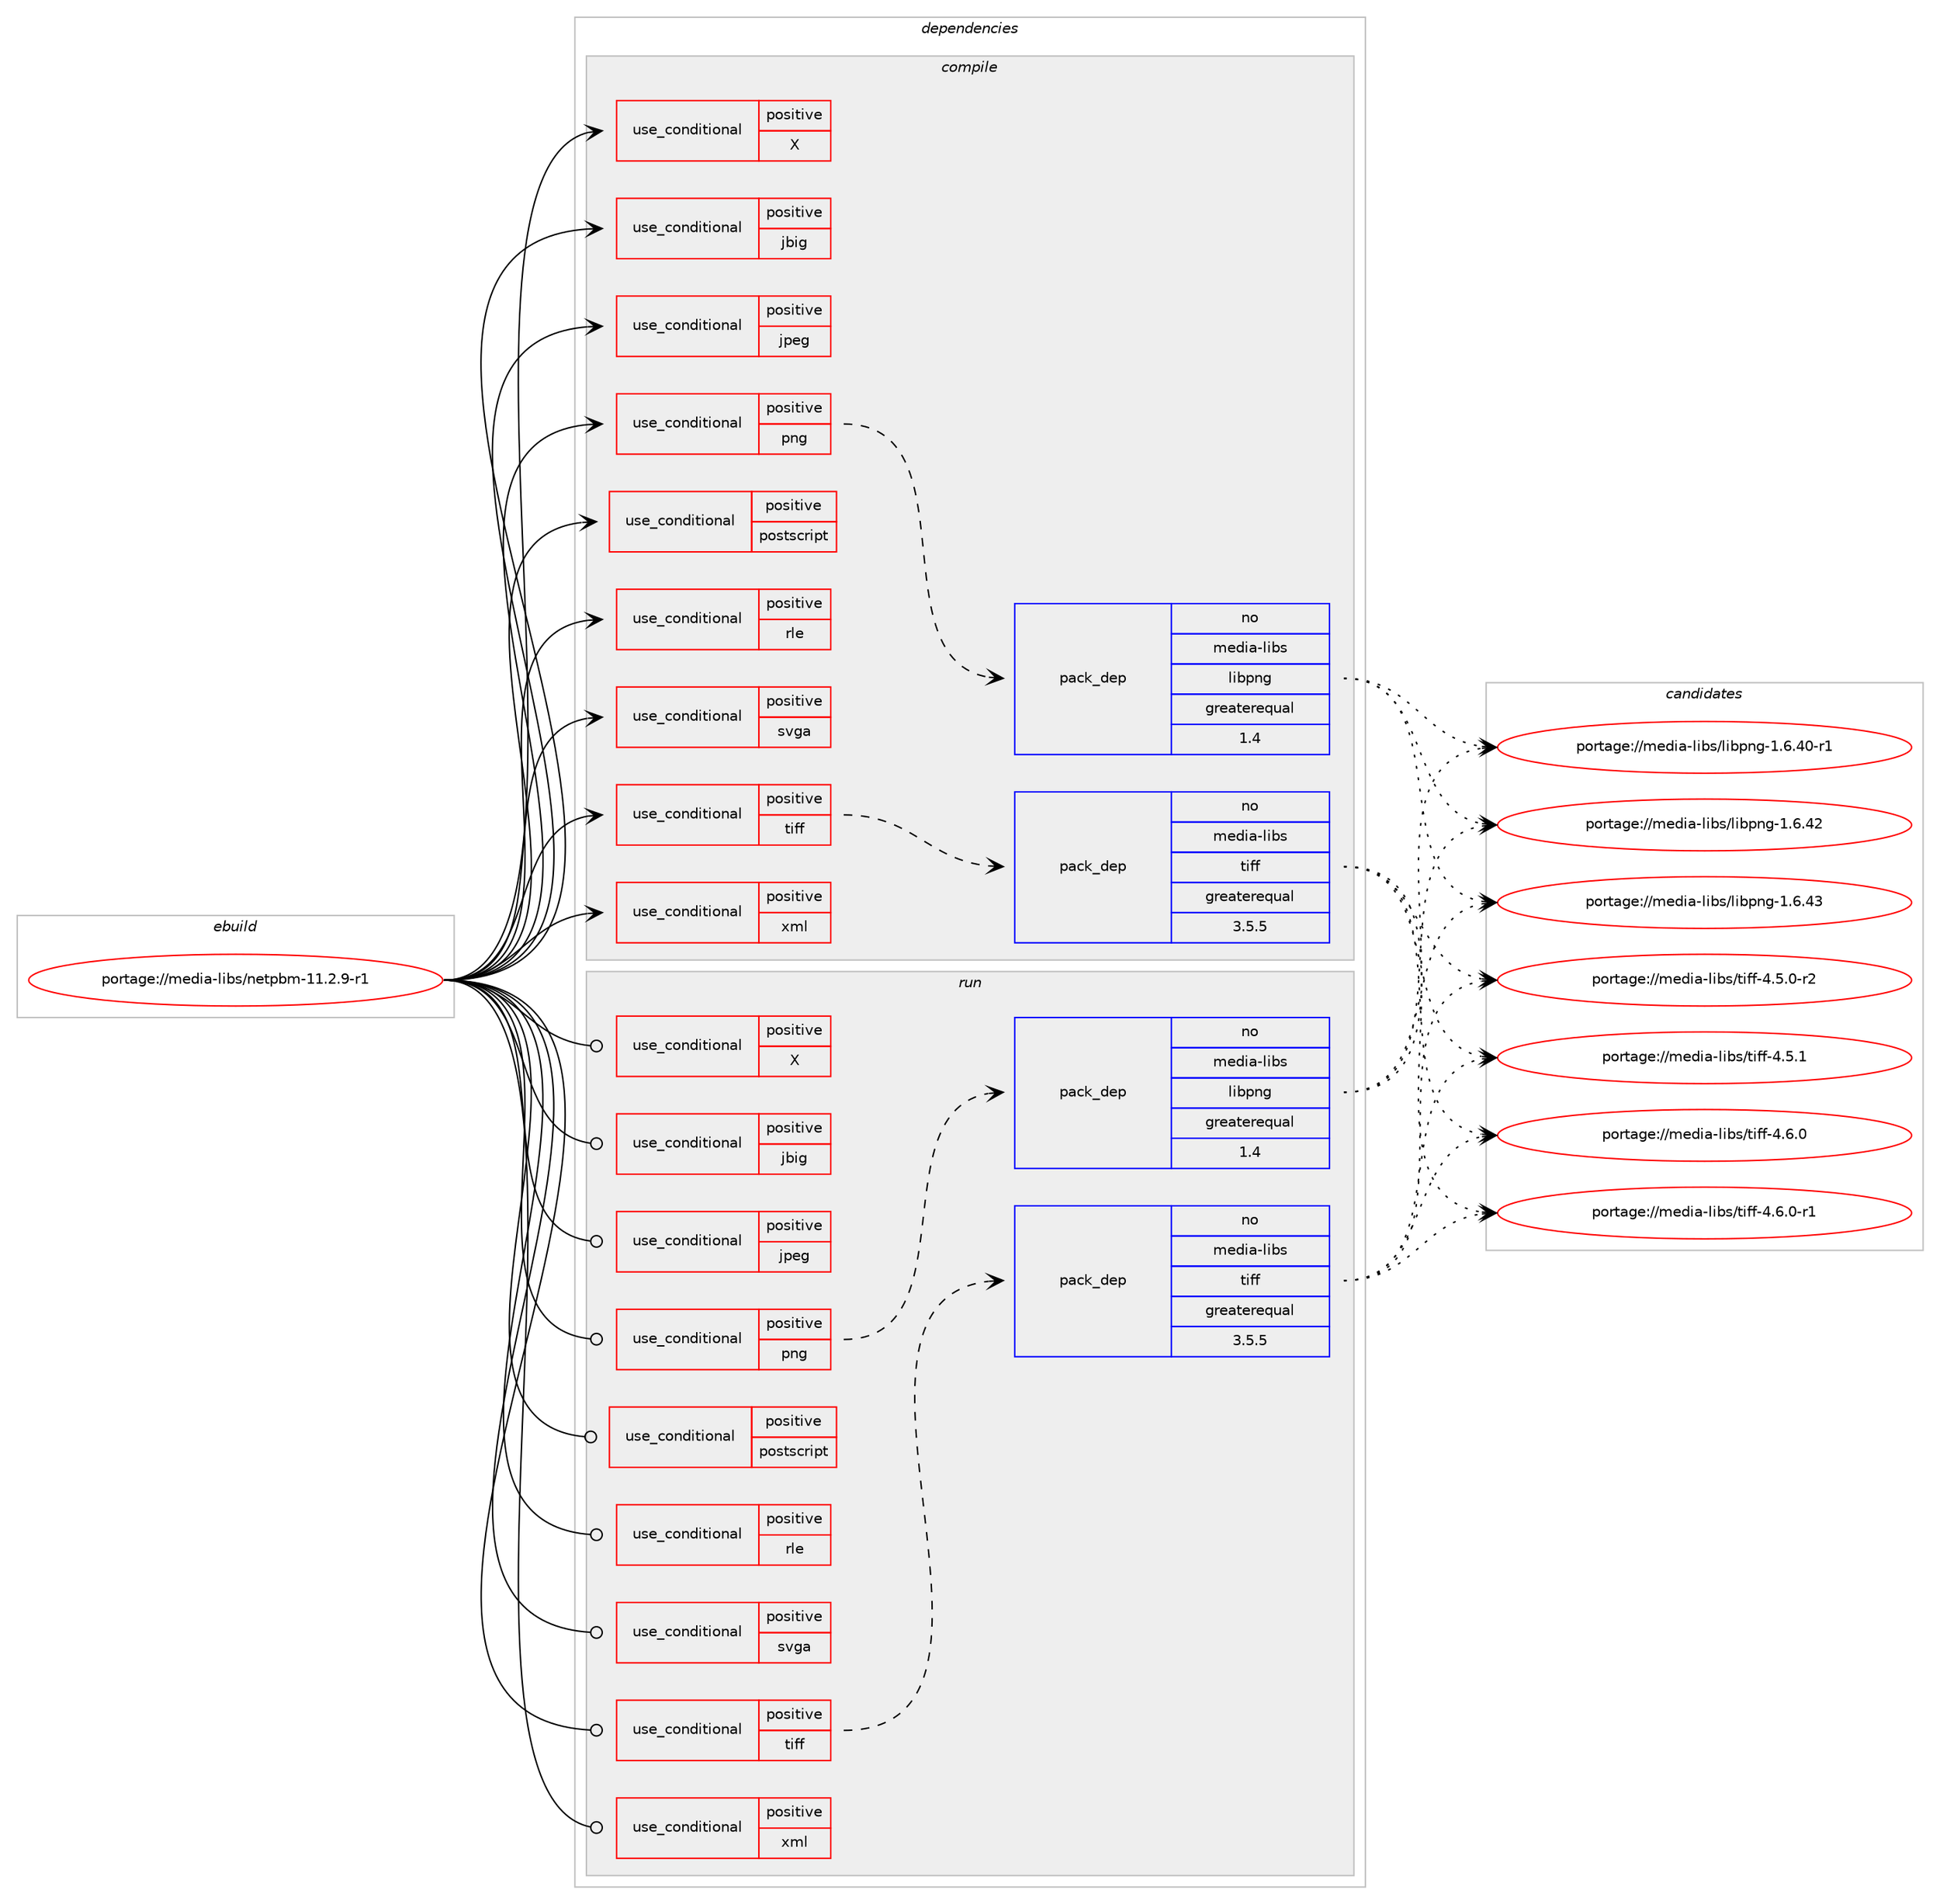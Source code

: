 digraph prolog {

# *************
# Graph options
# *************

newrank=true;
concentrate=true;
compound=true;
graph [rankdir=LR,fontname=Helvetica,fontsize=10,ranksep=1.5];#, ranksep=2.5, nodesep=0.2];
edge  [arrowhead=vee];
node  [fontname=Helvetica,fontsize=10];

# **********
# The ebuild
# **********

subgraph cluster_leftcol {
color=gray;
rank=same;
label=<<i>ebuild</i>>;
id [label="portage://media-libs/netpbm-11.2.9-r1", color=red, width=4, href="../media-libs/netpbm-11.2.9-r1.svg"];
}

# ****************
# The dependencies
# ****************

subgraph cluster_midcol {
color=gray;
label=<<i>dependencies</i>>;
subgraph cluster_compile {
fillcolor="#eeeeee";
style=filled;
label=<<i>compile</i>>;
subgraph cond75006 {
dependency157675 [label=<<TABLE BORDER="0" CELLBORDER="1" CELLSPACING="0" CELLPADDING="4"><TR><TD ROWSPAN="3" CELLPADDING="10">use_conditional</TD></TR><TR><TD>positive</TD></TR><TR><TD>X</TD></TR></TABLE>>, shape=none, color=red];
# *** BEGIN UNKNOWN DEPENDENCY TYPE (TODO) ***
# dependency157675 -> package_dependency(portage://media-libs/netpbm-11.2.9-r1,install,no,x11-libs,libX11,none,[,,],[],[])
# *** END UNKNOWN DEPENDENCY TYPE (TODO) ***

}
id:e -> dependency157675:w [weight=20,style="solid",arrowhead="vee"];
subgraph cond75007 {
dependency157676 [label=<<TABLE BORDER="0" CELLBORDER="1" CELLSPACING="0" CELLPADDING="4"><TR><TD ROWSPAN="3" CELLPADDING="10">use_conditional</TD></TR><TR><TD>positive</TD></TR><TR><TD>jbig</TD></TR></TABLE>>, shape=none, color=red];
# *** BEGIN UNKNOWN DEPENDENCY TYPE (TODO) ***
# dependency157676 -> package_dependency(portage://media-libs/netpbm-11.2.9-r1,install,no,media-libs,jbigkit,none,[,,],any_same_slot,[])
# *** END UNKNOWN DEPENDENCY TYPE (TODO) ***

}
id:e -> dependency157676:w [weight=20,style="solid",arrowhead="vee"];
subgraph cond75008 {
dependency157677 [label=<<TABLE BORDER="0" CELLBORDER="1" CELLSPACING="0" CELLPADDING="4"><TR><TD ROWSPAN="3" CELLPADDING="10">use_conditional</TD></TR><TR><TD>positive</TD></TR><TR><TD>jpeg</TD></TR></TABLE>>, shape=none, color=red];
# *** BEGIN UNKNOWN DEPENDENCY TYPE (TODO) ***
# dependency157677 -> package_dependency(portage://media-libs/netpbm-11.2.9-r1,install,no,media-libs,libjpeg-turbo,none,[,,],any_same_slot,[use(optenable(static-libs),none)])
# *** END UNKNOWN DEPENDENCY TYPE (TODO) ***

}
id:e -> dependency157677:w [weight=20,style="solid",arrowhead="vee"];
subgraph cond75009 {
dependency157678 [label=<<TABLE BORDER="0" CELLBORDER="1" CELLSPACING="0" CELLPADDING="4"><TR><TD ROWSPAN="3" CELLPADDING="10">use_conditional</TD></TR><TR><TD>positive</TD></TR><TR><TD>png</TD></TR></TABLE>>, shape=none, color=red];
subgraph pack80352 {
dependency157679 [label=<<TABLE BORDER="0" CELLBORDER="1" CELLSPACING="0" CELLPADDING="4" WIDTH="220"><TR><TD ROWSPAN="6" CELLPADDING="30">pack_dep</TD></TR><TR><TD WIDTH="110">no</TD></TR><TR><TD>media-libs</TD></TR><TR><TD>libpng</TD></TR><TR><TD>greaterequal</TD></TR><TR><TD>1.4</TD></TR></TABLE>>, shape=none, color=blue];
}
dependency157678:e -> dependency157679:w [weight=20,style="dashed",arrowhead="vee"];
# *** BEGIN UNKNOWN DEPENDENCY TYPE (TODO) ***
# dependency157678 -> package_dependency(portage://media-libs/netpbm-11.2.9-r1,install,no,sys-libs,zlib,none,[,,],[],[])
# *** END UNKNOWN DEPENDENCY TYPE (TODO) ***

}
id:e -> dependency157678:w [weight=20,style="solid",arrowhead="vee"];
subgraph cond75010 {
dependency157680 [label=<<TABLE BORDER="0" CELLBORDER="1" CELLSPACING="0" CELLPADDING="4"><TR><TD ROWSPAN="3" CELLPADDING="10">use_conditional</TD></TR><TR><TD>positive</TD></TR><TR><TD>postscript</TD></TR></TABLE>>, shape=none, color=red];
# *** BEGIN UNKNOWN DEPENDENCY TYPE (TODO) ***
# dependency157680 -> package_dependency(portage://media-libs/netpbm-11.2.9-r1,install,no,app-text,ghostscript-gpl,none,[,,],[],[])
# *** END UNKNOWN DEPENDENCY TYPE (TODO) ***

# *** BEGIN UNKNOWN DEPENDENCY TYPE (TODO) ***
# dependency157680 -> package_dependency(portage://media-libs/netpbm-11.2.9-r1,install,no,sys-libs,zlib,none,[,,],[],[])
# *** END UNKNOWN DEPENDENCY TYPE (TODO) ***

}
id:e -> dependency157680:w [weight=20,style="solid",arrowhead="vee"];
subgraph cond75011 {
dependency157681 [label=<<TABLE BORDER="0" CELLBORDER="1" CELLSPACING="0" CELLPADDING="4"><TR><TD ROWSPAN="3" CELLPADDING="10">use_conditional</TD></TR><TR><TD>positive</TD></TR><TR><TD>rle</TD></TR></TABLE>>, shape=none, color=red];
# *** BEGIN UNKNOWN DEPENDENCY TYPE (TODO) ***
# dependency157681 -> package_dependency(portage://media-libs/netpbm-11.2.9-r1,install,no,media-libs,urt,none,[,,],any_same_slot,[])
# *** END UNKNOWN DEPENDENCY TYPE (TODO) ***

}
id:e -> dependency157681:w [weight=20,style="solid",arrowhead="vee"];
subgraph cond75012 {
dependency157682 [label=<<TABLE BORDER="0" CELLBORDER="1" CELLSPACING="0" CELLPADDING="4"><TR><TD ROWSPAN="3" CELLPADDING="10">use_conditional</TD></TR><TR><TD>positive</TD></TR><TR><TD>svga</TD></TR></TABLE>>, shape=none, color=red];
# *** BEGIN UNKNOWN DEPENDENCY TYPE (TODO) ***
# dependency157682 -> package_dependency(portage://media-libs/netpbm-11.2.9-r1,install,no,media-libs,svgalib,none,[,,],[],[])
# *** END UNKNOWN DEPENDENCY TYPE (TODO) ***

}
id:e -> dependency157682:w [weight=20,style="solid",arrowhead="vee"];
subgraph cond75013 {
dependency157683 [label=<<TABLE BORDER="0" CELLBORDER="1" CELLSPACING="0" CELLPADDING="4"><TR><TD ROWSPAN="3" CELLPADDING="10">use_conditional</TD></TR><TR><TD>positive</TD></TR><TR><TD>tiff</TD></TR></TABLE>>, shape=none, color=red];
subgraph pack80353 {
dependency157684 [label=<<TABLE BORDER="0" CELLBORDER="1" CELLSPACING="0" CELLPADDING="4" WIDTH="220"><TR><TD ROWSPAN="6" CELLPADDING="30">pack_dep</TD></TR><TR><TD WIDTH="110">no</TD></TR><TR><TD>media-libs</TD></TR><TR><TD>tiff</TD></TR><TR><TD>greaterequal</TD></TR><TR><TD>3.5.5</TD></TR></TABLE>>, shape=none, color=blue];
}
dependency157683:e -> dependency157684:w [weight=20,style="dashed",arrowhead="vee"];
}
id:e -> dependency157683:w [weight=20,style="solid",arrowhead="vee"];
subgraph cond75014 {
dependency157685 [label=<<TABLE BORDER="0" CELLBORDER="1" CELLSPACING="0" CELLPADDING="4"><TR><TD ROWSPAN="3" CELLPADDING="10">use_conditional</TD></TR><TR><TD>positive</TD></TR><TR><TD>xml</TD></TR></TABLE>>, shape=none, color=red];
# *** BEGIN UNKNOWN DEPENDENCY TYPE (TODO) ***
# dependency157685 -> package_dependency(portage://media-libs/netpbm-11.2.9-r1,install,no,dev-libs,libxml2,none,[,,],[],[])
# *** END UNKNOWN DEPENDENCY TYPE (TODO) ***

}
id:e -> dependency157685:w [weight=20,style="solid",arrowhead="vee"];
# *** BEGIN UNKNOWN DEPENDENCY TYPE (TODO) ***
# id -> package_dependency(portage://media-libs/netpbm-11.2.9-r1,install,no,dev-lang,perl,none,[,,],[],[])
# *** END UNKNOWN DEPENDENCY TYPE (TODO) ***

# *** BEGIN UNKNOWN DEPENDENCY TYPE (TODO) ***
# id -> package_dependency(portage://media-libs/netpbm-11.2.9-r1,install,no,x11-base,xorg-proto,none,[,,],[],[])
# *** END UNKNOWN DEPENDENCY TYPE (TODO) ***

}
subgraph cluster_compileandrun {
fillcolor="#eeeeee";
style=filled;
label=<<i>compile and run</i>>;
}
subgraph cluster_run {
fillcolor="#eeeeee";
style=filled;
label=<<i>run</i>>;
subgraph cond75015 {
dependency157686 [label=<<TABLE BORDER="0" CELLBORDER="1" CELLSPACING="0" CELLPADDING="4"><TR><TD ROWSPAN="3" CELLPADDING="10">use_conditional</TD></TR><TR><TD>positive</TD></TR><TR><TD>X</TD></TR></TABLE>>, shape=none, color=red];
# *** BEGIN UNKNOWN DEPENDENCY TYPE (TODO) ***
# dependency157686 -> package_dependency(portage://media-libs/netpbm-11.2.9-r1,run,no,x11-libs,libX11,none,[,,],[],[])
# *** END UNKNOWN DEPENDENCY TYPE (TODO) ***

}
id:e -> dependency157686:w [weight=20,style="solid",arrowhead="odot"];
subgraph cond75016 {
dependency157687 [label=<<TABLE BORDER="0" CELLBORDER="1" CELLSPACING="0" CELLPADDING="4"><TR><TD ROWSPAN="3" CELLPADDING="10">use_conditional</TD></TR><TR><TD>positive</TD></TR><TR><TD>jbig</TD></TR></TABLE>>, shape=none, color=red];
# *** BEGIN UNKNOWN DEPENDENCY TYPE (TODO) ***
# dependency157687 -> package_dependency(portage://media-libs/netpbm-11.2.9-r1,run,no,media-libs,jbigkit,none,[,,],any_same_slot,[])
# *** END UNKNOWN DEPENDENCY TYPE (TODO) ***

}
id:e -> dependency157687:w [weight=20,style="solid",arrowhead="odot"];
subgraph cond75017 {
dependency157688 [label=<<TABLE BORDER="0" CELLBORDER="1" CELLSPACING="0" CELLPADDING="4"><TR><TD ROWSPAN="3" CELLPADDING="10">use_conditional</TD></TR><TR><TD>positive</TD></TR><TR><TD>jpeg</TD></TR></TABLE>>, shape=none, color=red];
# *** BEGIN UNKNOWN DEPENDENCY TYPE (TODO) ***
# dependency157688 -> package_dependency(portage://media-libs/netpbm-11.2.9-r1,run,no,media-libs,libjpeg-turbo,none,[,,],any_same_slot,[use(optenable(static-libs),none)])
# *** END UNKNOWN DEPENDENCY TYPE (TODO) ***

}
id:e -> dependency157688:w [weight=20,style="solid",arrowhead="odot"];
subgraph cond75018 {
dependency157689 [label=<<TABLE BORDER="0" CELLBORDER="1" CELLSPACING="0" CELLPADDING="4"><TR><TD ROWSPAN="3" CELLPADDING="10">use_conditional</TD></TR><TR><TD>positive</TD></TR><TR><TD>png</TD></TR></TABLE>>, shape=none, color=red];
subgraph pack80354 {
dependency157690 [label=<<TABLE BORDER="0" CELLBORDER="1" CELLSPACING="0" CELLPADDING="4" WIDTH="220"><TR><TD ROWSPAN="6" CELLPADDING="30">pack_dep</TD></TR><TR><TD WIDTH="110">no</TD></TR><TR><TD>media-libs</TD></TR><TR><TD>libpng</TD></TR><TR><TD>greaterequal</TD></TR><TR><TD>1.4</TD></TR></TABLE>>, shape=none, color=blue];
}
dependency157689:e -> dependency157690:w [weight=20,style="dashed",arrowhead="vee"];
# *** BEGIN UNKNOWN DEPENDENCY TYPE (TODO) ***
# dependency157689 -> package_dependency(portage://media-libs/netpbm-11.2.9-r1,run,no,sys-libs,zlib,none,[,,],[],[])
# *** END UNKNOWN DEPENDENCY TYPE (TODO) ***

}
id:e -> dependency157689:w [weight=20,style="solid",arrowhead="odot"];
subgraph cond75019 {
dependency157691 [label=<<TABLE BORDER="0" CELLBORDER="1" CELLSPACING="0" CELLPADDING="4"><TR><TD ROWSPAN="3" CELLPADDING="10">use_conditional</TD></TR><TR><TD>positive</TD></TR><TR><TD>postscript</TD></TR></TABLE>>, shape=none, color=red];
# *** BEGIN UNKNOWN DEPENDENCY TYPE (TODO) ***
# dependency157691 -> package_dependency(portage://media-libs/netpbm-11.2.9-r1,run,no,app-text,ghostscript-gpl,none,[,,],[],[])
# *** END UNKNOWN DEPENDENCY TYPE (TODO) ***

# *** BEGIN UNKNOWN DEPENDENCY TYPE (TODO) ***
# dependency157691 -> package_dependency(portage://media-libs/netpbm-11.2.9-r1,run,no,sys-libs,zlib,none,[,,],[],[])
# *** END UNKNOWN DEPENDENCY TYPE (TODO) ***

}
id:e -> dependency157691:w [weight=20,style="solid",arrowhead="odot"];
subgraph cond75020 {
dependency157692 [label=<<TABLE BORDER="0" CELLBORDER="1" CELLSPACING="0" CELLPADDING="4"><TR><TD ROWSPAN="3" CELLPADDING="10">use_conditional</TD></TR><TR><TD>positive</TD></TR><TR><TD>rle</TD></TR></TABLE>>, shape=none, color=red];
# *** BEGIN UNKNOWN DEPENDENCY TYPE (TODO) ***
# dependency157692 -> package_dependency(portage://media-libs/netpbm-11.2.9-r1,run,no,media-libs,urt,none,[,,],any_same_slot,[])
# *** END UNKNOWN DEPENDENCY TYPE (TODO) ***

}
id:e -> dependency157692:w [weight=20,style="solid",arrowhead="odot"];
subgraph cond75021 {
dependency157693 [label=<<TABLE BORDER="0" CELLBORDER="1" CELLSPACING="0" CELLPADDING="4"><TR><TD ROWSPAN="3" CELLPADDING="10">use_conditional</TD></TR><TR><TD>positive</TD></TR><TR><TD>svga</TD></TR></TABLE>>, shape=none, color=red];
# *** BEGIN UNKNOWN DEPENDENCY TYPE (TODO) ***
# dependency157693 -> package_dependency(portage://media-libs/netpbm-11.2.9-r1,run,no,media-libs,svgalib,none,[,,],[],[])
# *** END UNKNOWN DEPENDENCY TYPE (TODO) ***

}
id:e -> dependency157693:w [weight=20,style="solid",arrowhead="odot"];
subgraph cond75022 {
dependency157694 [label=<<TABLE BORDER="0" CELLBORDER="1" CELLSPACING="0" CELLPADDING="4"><TR><TD ROWSPAN="3" CELLPADDING="10">use_conditional</TD></TR><TR><TD>positive</TD></TR><TR><TD>tiff</TD></TR></TABLE>>, shape=none, color=red];
subgraph pack80355 {
dependency157695 [label=<<TABLE BORDER="0" CELLBORDER="1" CELLSPACING="0" CELLPADDING="4" WIDTH="220"><TR><TD ROWSPAN="6" CELLPADDING="30">pack_dep</TD></TR><TR><TD WIDTH="110">no</TD></TR><TR><TD>media-libs</TD></TR><TR><TD>tiff</TD></TR><TR><TD>greaterequal</TD></TR><TR><TD>3.5.5</TD></TR></TABLE>>, shape=none, color=blue];
}
dependency157694:e -> dependency157695:w [weight=20,style="dashed",arrowhead="vee"];
}
id:e -> dependency157694:w [weight=20,style="solid",arrowhead="odot"];
subgraph cond75023 {
dependency157696 [label=<<TABLE BORDER="0" CELLBORDER="1" CELLSPACING="0" CELLPADDING="4"><TR><TD ROWSPAN="3" CELLPADDING="10">use_conditional</TD></TR><TR><TD>positive</TD></TR><TR><TD>xml</TD></TR></TABLE>>, shape=none, color=red];
# *** BEGIN UNKNOWN DEPENDENCY TYPE (TODO) ***
# dependency157696 -> package_dependency(portage://media-libs/netpbm-11.2.9-r1,run,no,dev-libs,libxml2,none,[,,],[],[])
# *** END UNKNOWN DEPENDENCY TYPE (TODO) ***

}
id:e -> dependency157696:w [weight=20,style="solid",arrowhead="odot"];
# *** BEGIN UNKNOWN DEPENDENCY TYPE (TODO) ***
# id -> package_dependency(portage://media-libs/netpbm-11.2.9-r1,run,no,dev-lang,perl,none,[,,],[],[])
# *** END UNKNOWN DEPENDENCY TYPE (TODO) ***

}
}

# **************
# The candidates
# **************

subgraph cluster_choices {
rank=same;
color=gray;
label=<<i>candidates</i>>;

subgraph choice80352 {
color=black;
nodesep=1;
choice1091011001059745108105981154710810598112110103454946544652484511449 [label="portage://media-libs/libpng-1.6.40-r1", color=red, width=4,href="../media-libs/libpng-1.6.40-r1.svg"];
choice109101100105974510810598115471081059811211010345494654465250 [label="portage://media-libs/libpng-1.6.42", color=red, width=4,href="../media-libs/libpng-1.6.42.svg"];
choice109101100105974510810598115471081059811211010345494654465251 [label="portage://media-libs/libpng-1.6.43", color=red, width=4,href="../media-libs/libpng-1.6.43.svg"];
dependency157679:e -> choice1091011001059745108105981154710810598112110103454946544652484511449:w [style=dotted,weight="100"];
dependency157679:e -> choice109101100105974510810598115471081059811211010345494654465250:w [style=dotted,weight="100"];
dependency157679:e -> choice109101100105974510810598115471081059811211010345494654465251:w [style=dotted,weight="100"];
}
subgraph choice80353 {
color=black;
nodesep=1;
choice109101100105974510810598115471161051021024552465346484511450 [label="portage://media-libs/tiff-4.5.0-r2", color=red, width=4,href="../media-libs/tiff-4.5.0-r2.svg"];
choice10910110010597451081059811547116105102102455246534649 [label="portage://media-libs/tiff-4.5.1", color=red, width=4,href="../media-libs/tiff-4.5.1.svg"];
choice10910110010597451081059811547116105102102455246544648 [label="portage://media-libs/tiff-4.6.0", color=red, width=4,href="../media-libs/tiff-4.6.0.svg"];
choice109101100105974510810598115471161051021024552465446484511449 [label="portage://media-libs/tiff-4.6.0-r1", color=red, width=4,href="../media-libs/tiff-4.6.0-r1.svg"];
dependency157684:e -> choice109101100105974510810598115471161051021024552465346484511450:w [style=dotted,weight="100"];
dependency157684:e -> choice10910110010597451081059811547116105102102455246534649:w [style=dotted,weight="100"];
dependency157684:e -> choice10910110010597451081059811547116105102102455246544648:w [style=dotted,weight="100"];
dependency157684:e -> choice109101100105974510810598115471161051021024552465446484511449:w [style=dotted,weight="100"];
}
subgraph choice80354 {
color=black;
nodesep=1;
choice1091011001059745108105981154710810598112110103454946544652484511449 [label="portage://media-libs/libpng-1.6.40-r1", color=red, width=4,href="../media-libs/libpng-1.6.40-r1.svg"];
choice109101100105974510810598115471081059811211010345494654465250 [label="portage://media-libs/libpng-1.6.42", color=red, width=4,href="../media-libs/libpng-1.6.42.svg"];
choice109101100105974510810598115471081059811211010345494654465251 [label="portage://media-libs/libpng-1.6.43", color=red, width=4,href="../media-libs/libpng-1.6.43.svg"];
dependency157690:e -> choice1091011001059745108105981154710810598112110103454946544652484511449:w [style=dotted,weight="100"];
dependency157690:e -> choice109101100105974510810598115471081059811211010345494654465250:w [style=dotted,weight="100"];
dependency157690:e -> choice109101100105974510810598115471081059811211010345494654465251:w [style=dotted,weight="100"];
}
subgraph choice80355 {
color=black;
nodesep=1;
choice109101100105974510810598115471161051021024552465346484511450 [label="portage://media-libs/tiff-4.5.0-r2", color=red, width=4,href="../media-libs/tiff-4.5.0-r2.svg"];
choice10910110010597451081059811547116105102102455246534649 [label="portage://media-libs/tiff-4.5.1", color=red, width=4,href="../media-libs/tiff-4.5.1.svg"];
choice10910110010597451081059811547116105102102455246544648 [label="portage://media-libs/tiff-4.6.0", color=red, width=4,href="../media-libs/tiff-4.6.0.svg"];
choice109101100105974510810598115471161051021024552465446484511449 [label="portage://media-libs/tiff-4.6.0-r1", color=red, width=4,href="../media-libs/tiff-4.6.0-r1.svg"];
dependency157695:e -> choice109101100105974510810598115471161051021024552465346484511450:w [style=dotted,weight="100"];
dependency157695:e -> choice10910110010597451081059811547116105102102455246534649:w [style=dotted,weight="100"];
dependency157695:e -> choice10910110010597451081059811547116105102102455246544648:w [style=dotted,weight="100"];
dependency157695:e -> choice109101100105974510810598115471161051021024552465446484511449:w [style=dotted,weight="100"];
}
}

}
